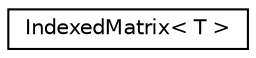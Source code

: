 digraph "Graphical Class Hierarchy"
{
  edge [fontname="Helvetica",fontsize="10",labelfontname="Helvetica",labelfontsize="10"];
  node [fontname="Helvetica",fontsize="10",shape=record];
  rankdir="LR";
  Node0 [label="IndexedMatrix\< T \>",height=0.2,width=0.4,color="black", fillcolor="white", style="filled",URL="$struct_indexed_matrix.html"];
}
